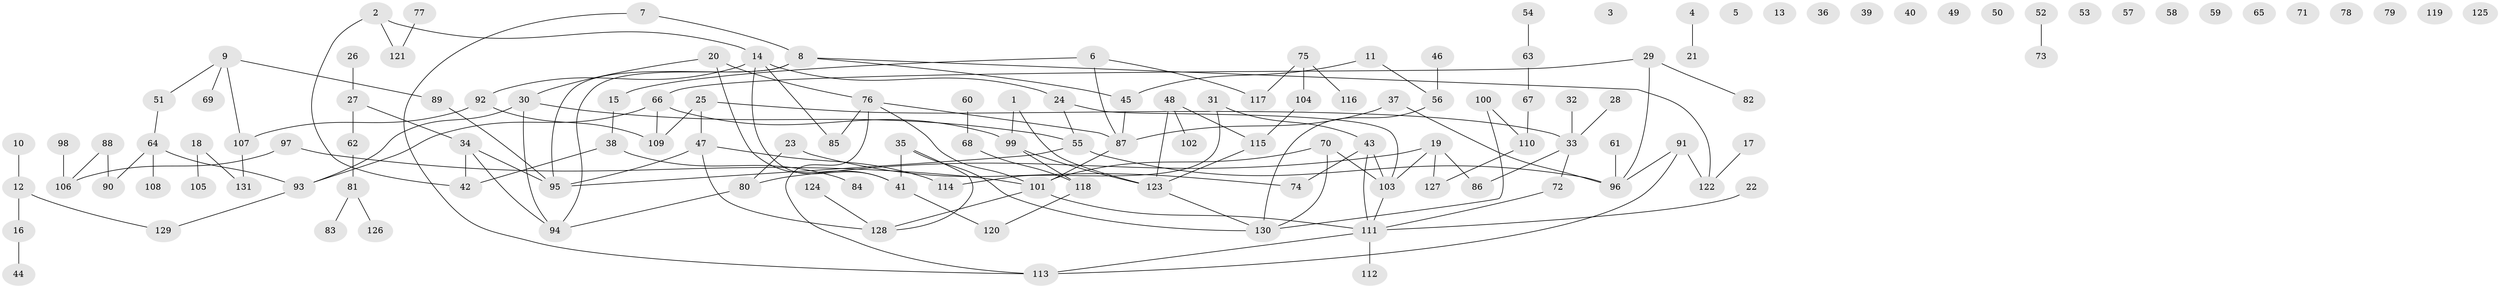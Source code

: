 // coarse degree distribution, {0: 0.23076923076923078, 1: 0.2564102564102564, 2: 0.20512820512820512, 5: 0.0641025641025641, 4: 0.07692307692307693, 3: 0.10256410256410256, 6: 0.02564102564102564, 9: 0.01282051282051282, 8: 0.02564102564102564}
// Generated by graph-tools (version 1.1) at 2025/42/03/04/25 21:42:38]
// undirected, 131 vertices, 147 edges
graph export_dot {
graph [start="1"]
  node [color=gray90,style=filled];
  1;
  2;
  3;
  4;
  5;
  6;
  7;
  8;
  9;
  10;
  11;
  12;
  13;
  14;
  15;
  16;
  17;
  18;
  19;
  20;
  21;
  22;
  23;
  24;
  25;
  26;
  27;
  28;
  29;
  30;
  31;
  32;
  33;
  34;
  35;
  36;
  37;
  38;
  39;
  40;
  41;
  42;
  43;
  44;
  45;
  46;
  47;
  48;
  49;
  50;
  51;
  52;
  53;
  54;
  55;
  56;
  57;
  58;
  59;
  60;
  61;
  62;
  63;
  64;
  65;
  66;
  67;
  68;
  69;
  70;
  71;
  72;
  73;
  74;
  75;
  76;
  77;
  78;
  79;
  80;
  81;
  82;
  83;
  84;
  85;
  86;
  87;
  88;
  89;
  90;
  91;
  92;
  93;
  94;
  95;
  96;
  97;
  98;
  99;
  100;
  101;
  102;
  103;
  104;
  105;
  106;
  107;
  108;
  109;
  110;
  111;
  112;
  113;
  114;
  115;
  116;
  117;
  118;
  119;
  120;
  121;
  122;
  123;
  124;
  125;
  126;
  127;
  128;
  129;
  130;
  131;
  1 -- 99;
  1 -- 123;
  2 -- 14;
  2 -- 42;
  2 -- 121;
  4 -- 21;
  6 -- 15;
  6 -- 87;
  6 -- 117;
  7 -- 8;
  7 -- 113;
  8 -- 45;
  8 -- 94;
  8 -- 95;
  8 -- 122;
  9 -- 51;
  9 -- 69;
  9 -- 89;
  9 -- 107;
  10 -- 12;
  11 -- 45;
  11 -- 56;
  12 -- 16;
  12 -- 129;
  14 -- 24;
  14 -- 41;
  14 -- 85;
  14 -- 92;
  15 -- 38;
  16 -- 44;
  17 -- 122;
  18 -- 105;
  18 -- 131;
  19 -- 80;
  19 -- 86;
  19 -- 103;
  19 -- 127;
  20 -- 30;
  20 -- 41;
  20 -- 76;
  22 -- 111;
  23 -- 74;
  23 -- 80;
  24 -- 55;
  24 -- 103;
  25 -- 33;
  25 -- 47;
  25 -- 109;
  26 -- 27;
  27 -- 34;
  27 -- 62;
  28 -- 33;
  29 -- 66;
  29 -- 82;
  29 -- 96;
  30 -- 55;
  30 -- 93;
  30 -- 94;
  31 -- 43;
  31 -- 114;
  32 -- 33;
  33 -- 72;
  33 -- 86;
  34 -- 42;
  34 -- 94;
  34 -- 95;
  35 -- 41;
  35 -- 128;
  35 -- 130;
  37 -- 87;
  37 -- 96;
  38 -- 42;
  38 -- 84;
  41 -- 120;
  43 -- 74;
  43 -- 103;
  43 -- 111;
  45 -- 87;
  46 -- 56;
  47 -- 95;
  47 -- 114;
  47 -- 128;
  48 -- 102;
  48 -- 115;
  48 -- 123;
  51 -- 64;
  52 -- 73;
  54 -- 63;
  55 -- 95;
  55 -- 96;
  56 -- 130;
  60 -- 68;
  61 -- 96;
  62 -- 81;
  63 -- 67;
  64 -- 90;
  64 -- 93;
  64 -- 108;
  66 -- 93;
  66 -- 99;
  66 -- 109;
  67 -- 110;
  68 -- 118;
  70 -- 101;
  70 -- 103;
  70 -- 130;
  72 -- 111;
  75 -- 104;
  75 -- 116;
  75 -- 117;
  76 -- 85;
  76 -- 87;
  76 -- 101;
  76 -- 113;
  77 -- 121;
  80 -- 94;
  81 -- 83;
  81 -- 126;
  87 -- 101;
  88 -- 90;
  88 -- 106;
  89 -- 95;
  91 -- 96;
  91 -- 113;
  91 -- 122;
  92 -- 107;
  92 -- 109;
  93 -- 129;
  97 -- 101;
  97 -- 106;
  98 -- 106;
  99 -- 118;
  99 -- 123;
  100 -- 110;
  100 -- 130;
  101 -- 111;
  101 -- 128;
  103 -- 111;
  104 -- 115;
  107 -- 131;
  110 -- 127;
  111 -- 112;
  111 -- 113;
  115 -- 123;
  118 -- 120;
  123 -- 130;
  124 -- 128;
}

